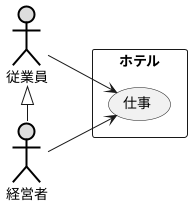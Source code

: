 @startuml ユースケース図
left to right direction

actor 従業員#DDDDDD;line:black;line.bold;
actor 経営者#DDDDDD;line:black;line.bold;

rectangle ホテル {
usecase 仕事
}

従業員 --> 仕事
経営者 --> 仕事

従業員<|- 経営者
@enduml